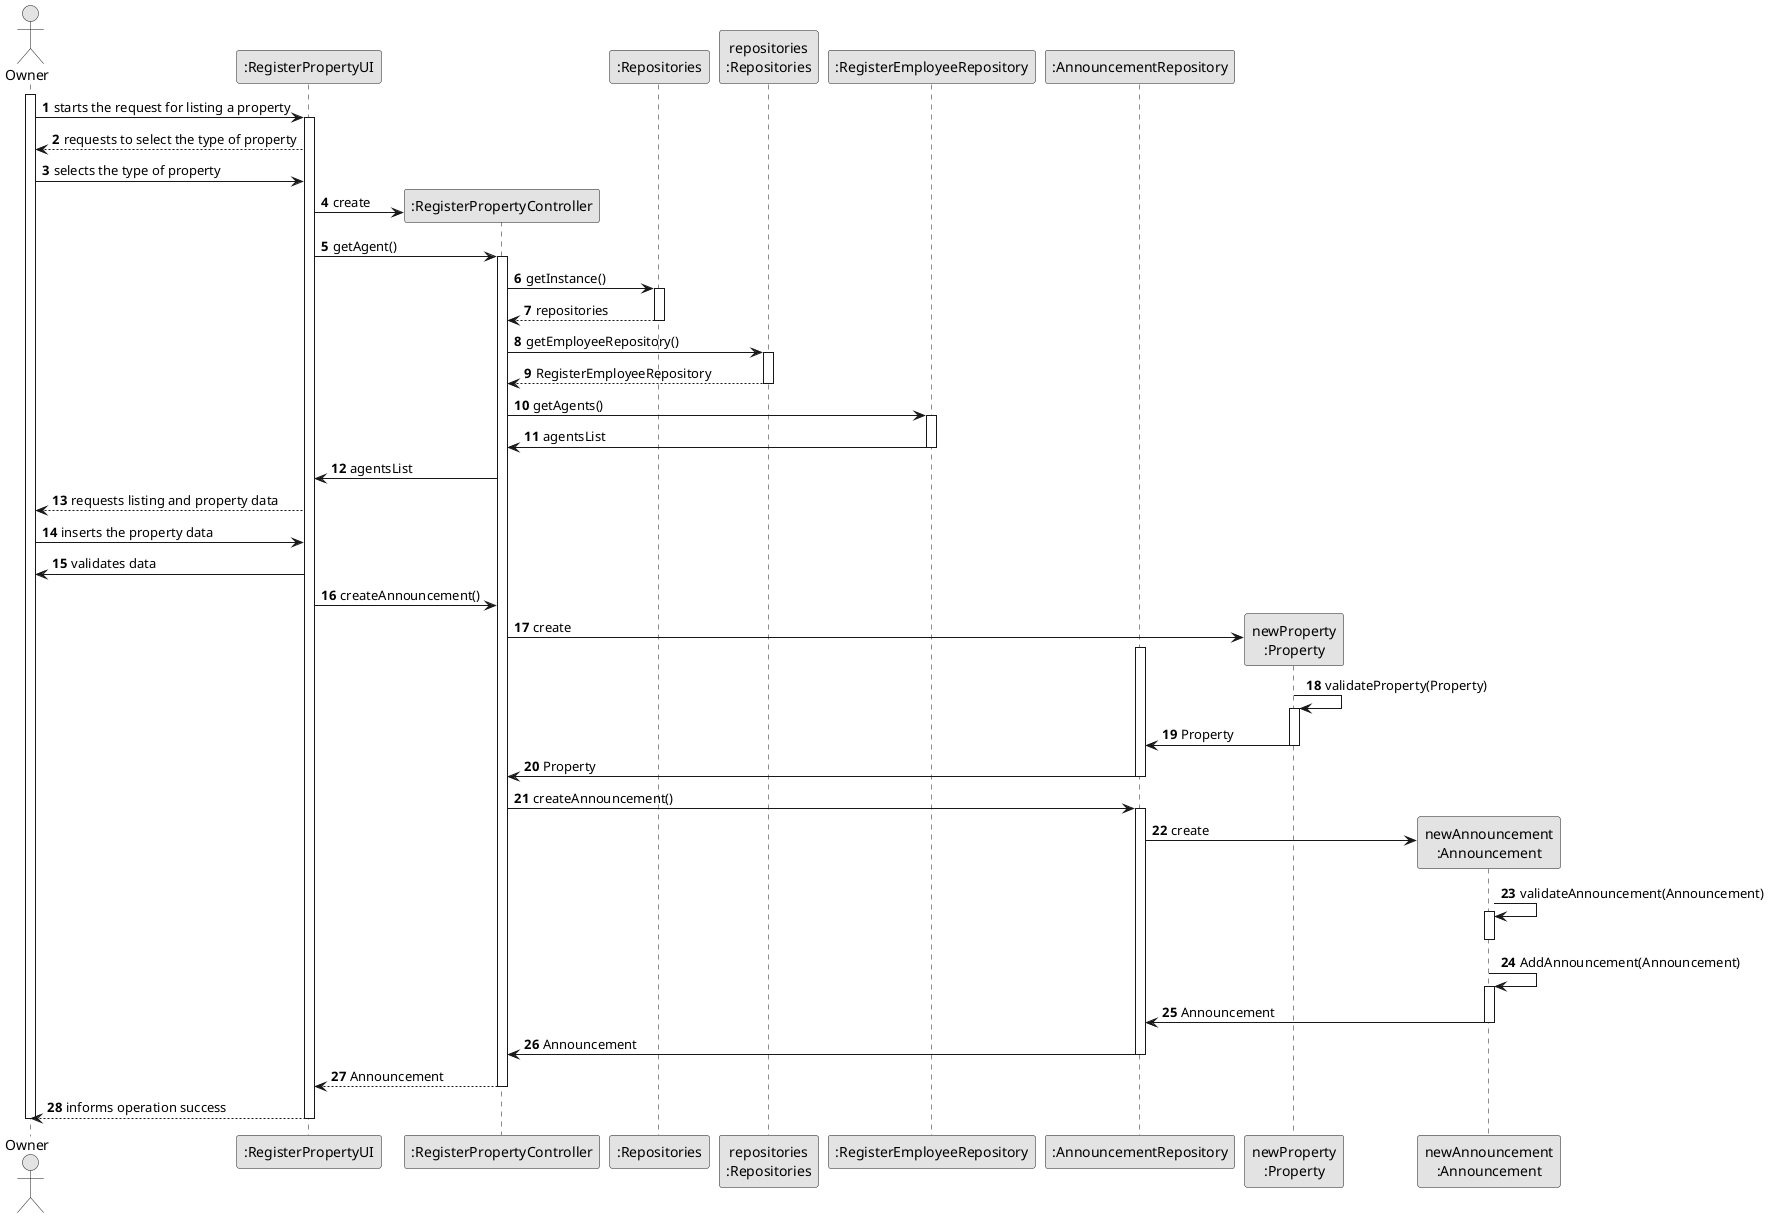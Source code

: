 @startuml
skinparam monochrome true
skinparam packageStyle rectangle
skinparam shadowing false

autonumber

'hide footbox
actor Owner as owner
participant ":RegisterPropertyUI" as ui
participant ":RegisterPropertyController" as ctrl
participant ":Repositories" as RepositorySingleton
participant "repositories\n:Repositories" as rep
participant ":RegisterEmployeeRepository" as repEmp
participant ":AnnouncementRepository" as repAnounc
participant "newProperty\n:Property" as property
participant "newAnnouncement\n:Announcement" as announcement

activate owner

        owner -> ui : starts the request for listing a property

        activate ui

        ui--> owner : requests to select the type of property

        owner -> ui: selects the type of property

        ui -> ctrl** : create

        ui-> ctrl: getAgent()

        activate ctrl

        ctrl -> RepositorySingleton: getInstance()
        activate RepositorySingleton
        RepositorySingleton --> ctrl: repositories
        deactivate RepositorySingleton

        ctrl -> rep: getEmployeeRepository()
        activate rep
        rep--> ctrl: RegisterEmployeeRepository
        deactivate rep

        ctrl ->repEmp: getAgents()
        activate repEmp
        repEmp -> ctrl: agentsList
        deactivate repEmp

        ctrl-> ui: agentsList

        ui --> owner : requests listing and property data

        owner -> ui : inserts the property data

        ui-> owner: validates data

        ui -> ctrl: createAnnouncement()
        ctrl -> property**: create
        activate repAnounc
        property -> property: validateProperty(Property)
        activate property
        property -> repAnounc: Property
        deactivate property
        repAnounc-> ctrl: Property
        deactivate repAnounc
        deactivate repAnounc
        ctrl -> repAnounc: createAnnouncement()
        activate repAnounc
        repAnounc-> announcement**: create
        announcement -> announcement: validateAnnouncement(Announcement)
        activate announcement
        deactivate announcement
        announcement -> announcement:AddAnnouncement(Announcement)
        activate announcement
        announcement->repAnounc: Announcement
        deactivate announcement
        repAnounc ->ctrl: Announcement
        deactivate repAnounc

            ctrl --> ui: Announcement
        deactivate ctrl
            ui --> owner: informs operation success
        deactivate ui

deactivate owner


          @enduml